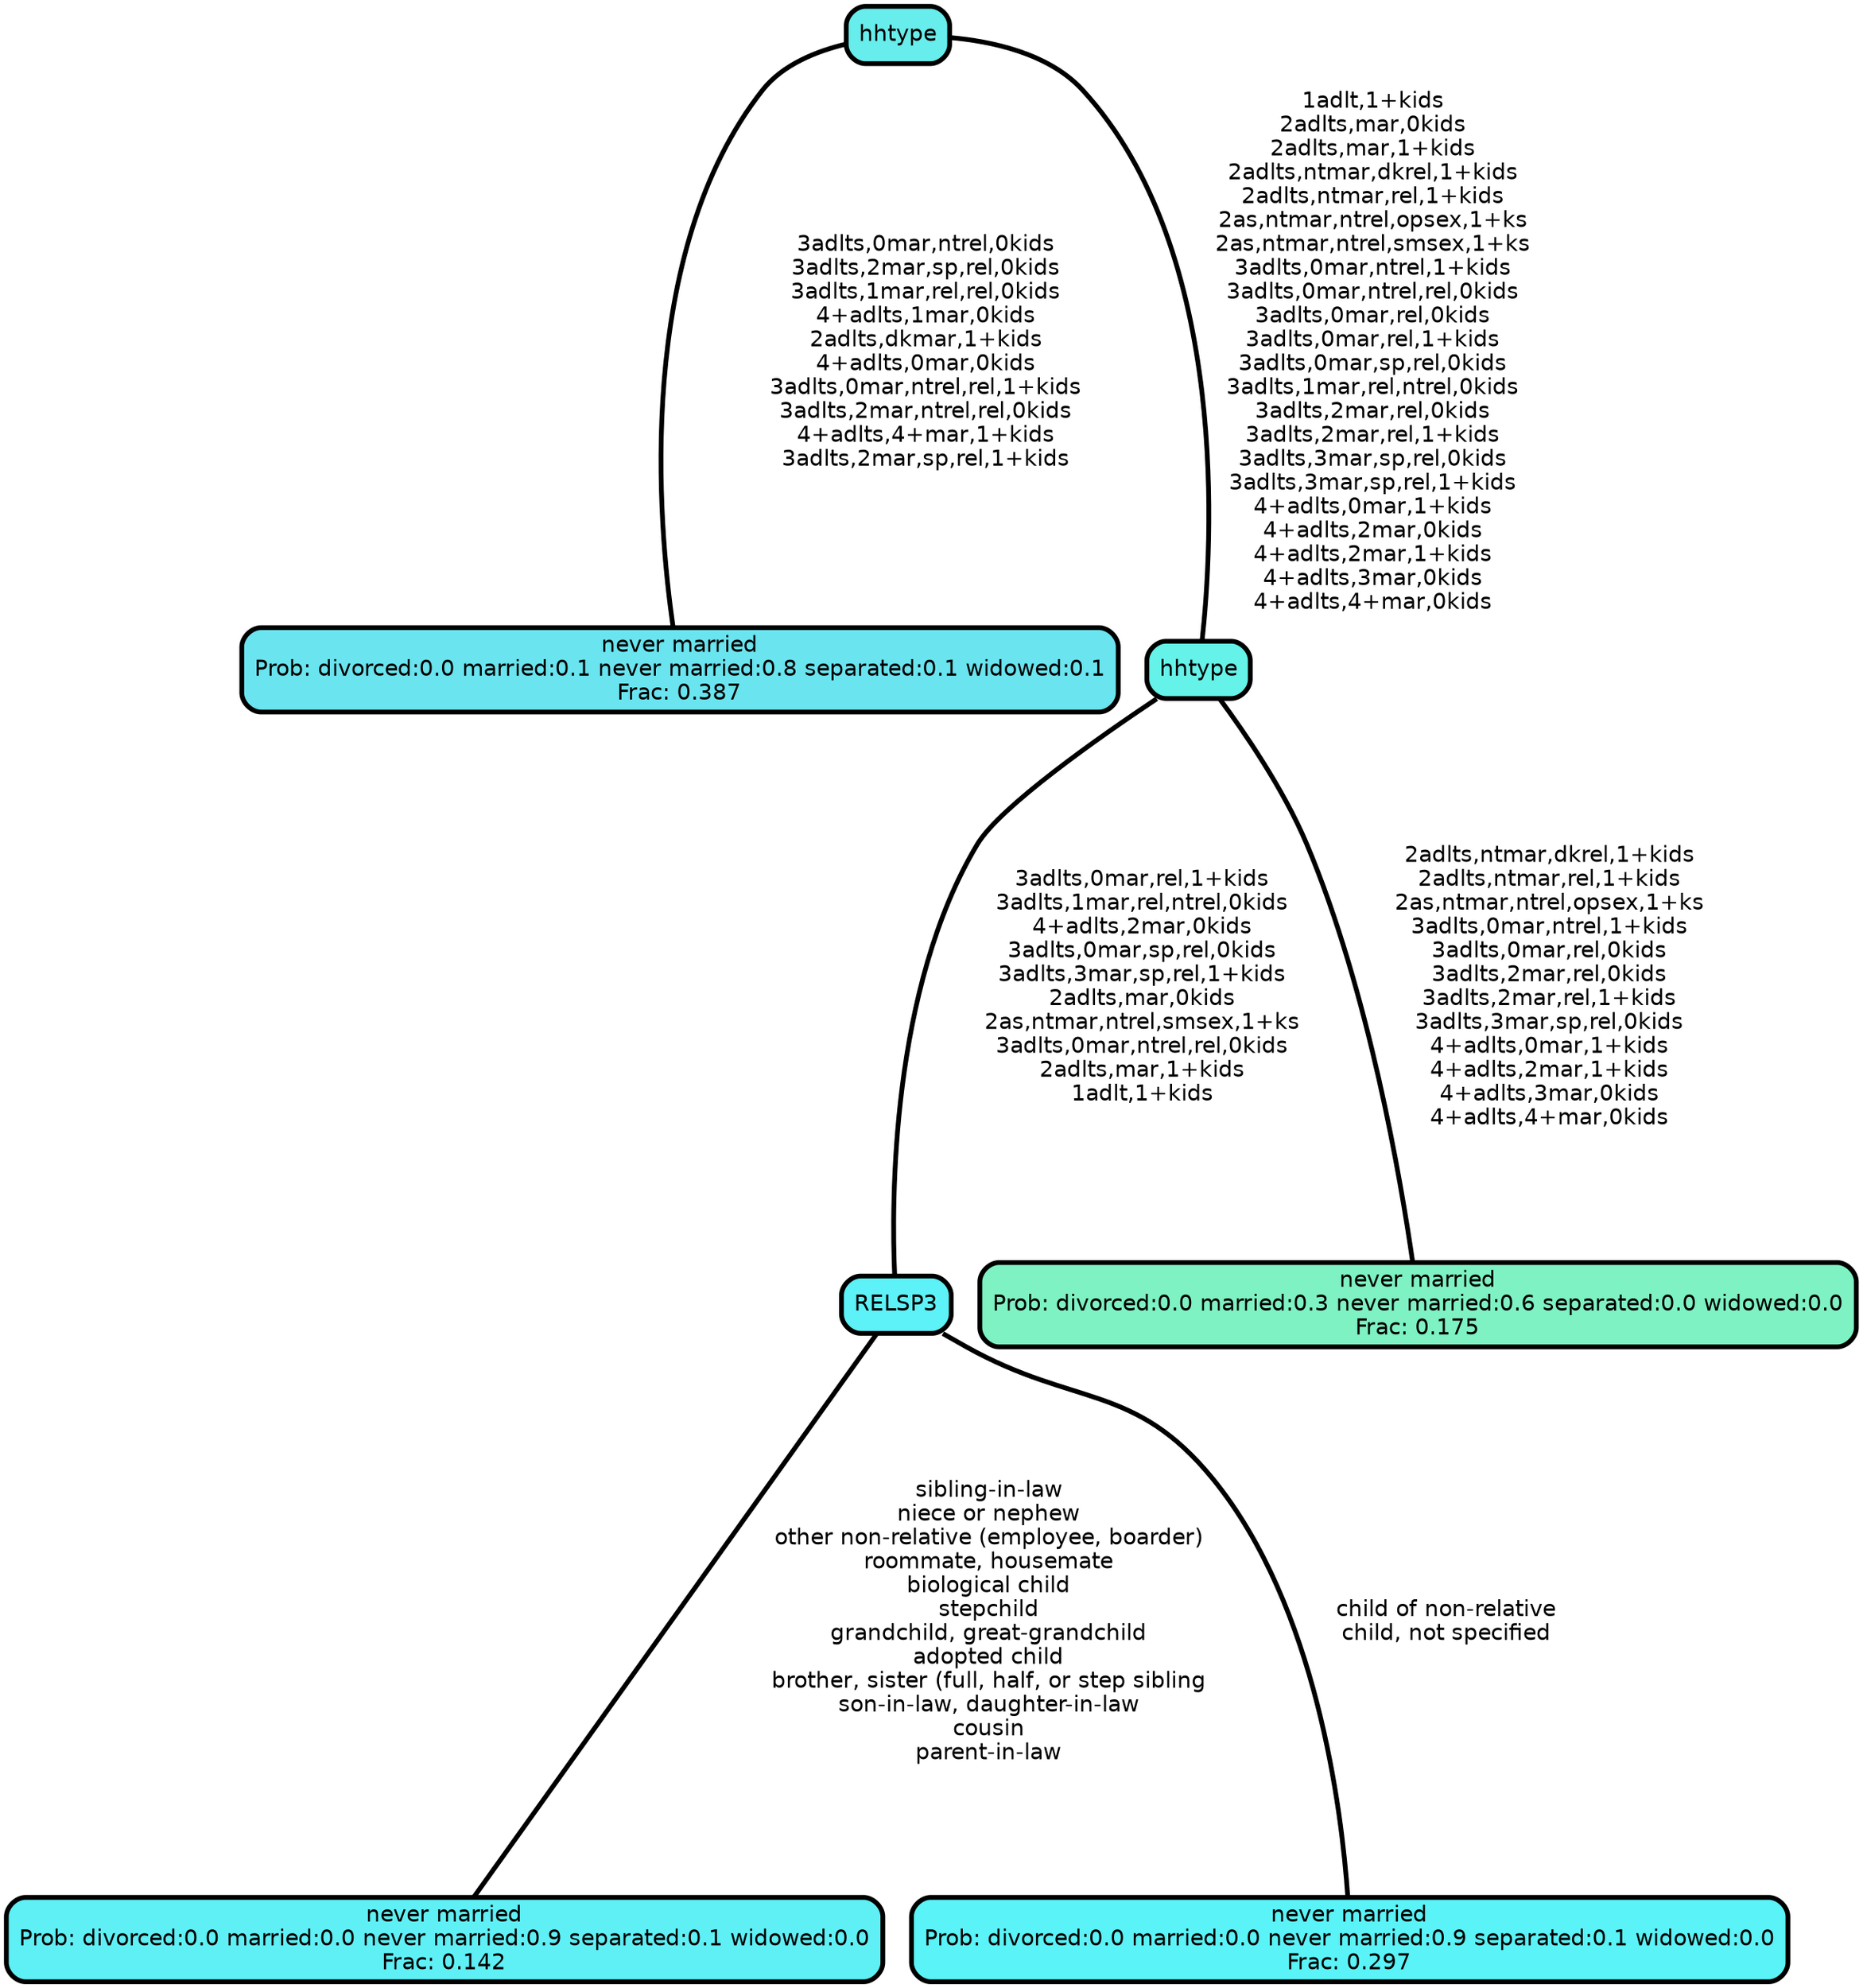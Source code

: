 graph Tree {
node [shape=box, style="filled, rounded",color="black",penwidth="3",fontcolor="black",                 fontname=helvetica] ;
graph [ranksep="0 equally", splines=straight,                 bgcolor=transparent, dpi=200] ;
edge [fontname=helvetica, color=black] ;
0 [label="never married
Prob: divorced:0.0 married:0.1 never married:0.8 separated:0.1 widowed:0.1
Frac: 0.387", fillcolor="#6ae4ef"] ;
1 [label="hhtype", fillcolor="#67edeb"] ;
2 [label="never married
Prob: divorced:0.0 married:0.0 never married:0.9 separated:0.1 widowed:0.0
Frac: 0.142", fillcolor="#5ff0f6"] ;
3 [label="RELSP3", fillcolor="#5cf2f7"] ;
4 [label="never married
Prob: divorced:0.0 married:0.0 never married:0.9 separated:0.1 widowed:0.0
Frac: 0.297", fillcolor="#5af3f7"] ;
5 [label="hhtype", fillcolor="#65f2e8"] ;
6 [label="never married
Prob: divorced:0.0 married:0.3 never married:0.6 separated:0.0 widowed:0.0
Frac: 0.175", fillcolor="#7ef2c2"] ;
1 -- 0 [label=" 3adlts,0mar,ntrel,0kids\n 3adlts,2mar,sp,rel,0kids\n 3adlts,1mar,rel,rel,0kids\n 4+adlts,1mar,0kids\n 2adlts,dkmar,1+kids\n 4+adlts,0mar,0kids\n 3adlts,0mar,ntrel,rel,1+kids\n 3adlts,2mar,ntrel,rel,0kids\n 4+adlts,4+mar,1+kids\n 3adlts,2mar,sp,rel,1+kids",penwidth=3] ;
1 -- 5 [label=" 1adlt,1+kids\n 2adlts,mar,0kids\n 2adlts,mar,1+kids\n 2adlts,ntmar,dkrel,1+kids\n 2adlts,ntmar,rel,1+kids\n 2as,ntmar,ntrel,opsex,1+ks\n 2as,ntmar,ntrel,smsex,1+ks\n 3adlts,0mar,ntrel,1+kids\n 3adlts,0mar,ntrel,rel,0kids\n 3adlts,0mar,rel,0kids\n 3adlts,0mar,rel,1+kids\n 3adlts,0mar,sp,rel,0kids\n 3adlts,1mar,rel,ntrel,0kids\n 3adlts,2mar,rel,0kids\n 3adlts,2mar,rel,1+kids\n 3adlts,3mar,sp,rel,0kids\n 3adlts,3mar,sp,rel,1+kids\n 4+adlts,0mar,1+kids\n 4+adlts,2mar,0kids\n 4+adlts,2mar,1+kids\n 4+adlts,3mar,0kids\n 4+adlts,4+mar,0kids",penwidth=3] ;
3 -- 2 [label=" sibling-in-law\n niece or nephew\n other non-relative (employee, boarder)\n roommate, housemate\n biological child\n stepchild\n grandchild, great-grandchild\n adopted child\n brother, sister (full, half, or step sibling\n son-in-law, daughter-in-law\n cousin\n parent-in-law",penwidth=3] ;
3 -- 4 [label=" child of non-relative\n child, not specified",penwidth=3] ;
5 -- 3 [label=" 3adlts,0mar,rel,1+kids\n 3adlts,1mar,rel,ntrel,0kids\n 4+adlts,2mar,0kids\n 3adlts,0mar,sp,rel,0kids\n 3adlts,3mar,sp,rel,1+kids\n 2adlts,mar,0kids\n 2as,ntmar,ntrel,smsex,1+ks\n 3adlts,0mar,ntrel,rel,0kids\n 2adlts,mar,1+kids\n 1adlt,1+kids",penwidth=3] ;
5 -- 6 [label=" 2adlts,ntmar,dkrel,1+kids\n 2adlts,ntmar,rel,1+kids\n 2as,ntmar,ntrel,opsex,1+ks\n 3adlts,0mar,ntrel,1+kids\n 3adlts,0mar,rel,0kids\n 3adlts,2mar,rel,0kids\n 3adlts,2mar,rel,1+kids\n 3adlts,3mar,sp,rel,0kids\n 4+adlts,0mar,1+kids\n 4+adlts,2mar,1+kids\n 4+adlts,3mar,0kids\n 4+adlts,4+mar,0kids",penwidth=3] ;
{rank = same;}}